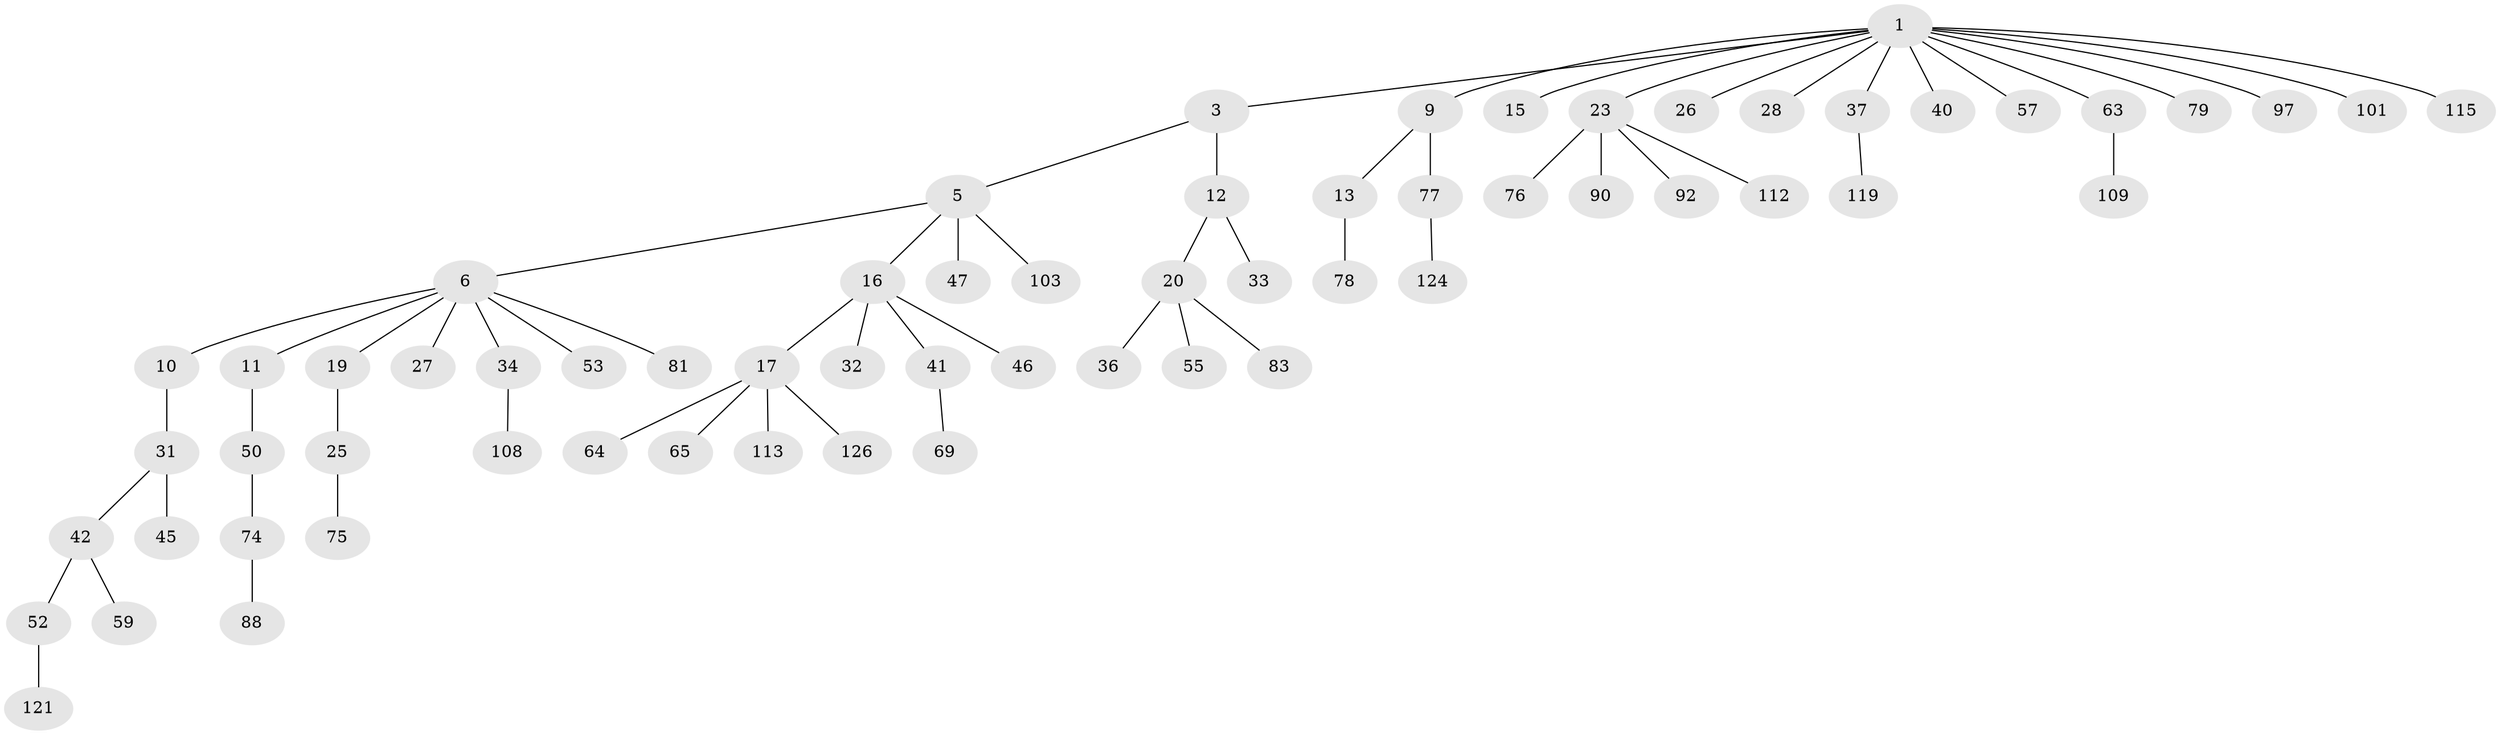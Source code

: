 // original degree distribution, {5: 0.046875, 4: 0.0703125, 3: 0.1171875, 8: 0.0078125, 6: 0.0078125, 2: 0.2578125, 1: 0.4921875}
// Generated by graph-tools (version 1.1) at 2025/15/03/09/25 04:15:42]
// undirected, 64 vertices, 63 edges
graph export_dot {
graph [start="1"]
  node [color=gray90,style=filled];
  1 [super="+18+2"];
  3;
  5 [super="+125"];
  6 [super="+8+7"];
  9 [super="+30+89+48"];
  10 [super="+21"];
  11 [super="+14"];
  12;
  13;
  15;
  16;
  17;
  19 [super="+24+29"];
  20 [super="+22"];
  23 [super="+95+44+43"];
  25 [super="+117+58+122"];
  26 [super="+54+111+120"];
  27;
  28 [super="+70"];
  31 [super="+62"];
  32 [super="+38+35"];
  33 [super="+127"];
  34 [super="+100+51"];
  36 [super="+98+93"];
  37 [super="+94+80"];
  40;
  41 [super="+104+61"];
  42 [super="+72"];
  45;
  46;
  47;
  50 [super="+84"];
  52 [super="+107"];
  53;
  55 [super="+116"];
  57 [super="+68"];
  59;
  63;
  64 [super="+73"];
  65 [super="+123"];
  69;
  74;
  75;
  76;
  77 [super="+91"];
  78 [super="+82"];
  79 [super="+99"];
  81;
  83 [super="+114"];
  88;
  90;
  92;
  97;
  101;
  103;
  108;
  109;
  112;
  113;
  115;
  119;
  121;
  124;
  126;
  1 -- 3;
  1 -- 57;
  1 -- 79;
  1 -- 40;
  1 -- 23;
  1 -- 97;
  1 -- 101;
  1 -- 37;
  1 -- 9;
  1 -- 15;
  1 -- 115;
  1 -- 26;
  1 -- 28;
  1 -- 63;
  3 -- 5;
  3 -- 12;
  5 -- 6;
  5 -- 16;
  5 -- 47;
  5 -- 103;
  6 -- 27;
  6 -- 34;
  6 -- 81;
  6 -- 19;
  6 -- 53;
  6 -- 10;
  6 -- 11;
  9 -- 13;
  9 -- 77;
  10 -- 31;
  11 -- 50;
  12 -- 20;
  12 -- 33;
  13 -- 78;
  16 -- 17;
  16 -- 32;
  16 -- 41;
  16 -- 46;
  17 -- 64;
  17 -- 65;
  17 -- 113;
  17 -- 126;
  19 -- 25;
  20 -- 83;
  20 -- 36;
  20 -- 55;
  23 -- 112;
  23 -- 90;
  23 -- 76;
  23 -- 92;
  25 -- 75;
  31 -- 42;
  31 -- 45;
  34 -- 108;
  37 -- 119;
  41 -- 69;
  42 -- 52;
  42 -- 59;
  50 -- 74;
  52 -- 121;
  63 -- 109;
  74 -- 88;
  77 -- 124;
}
